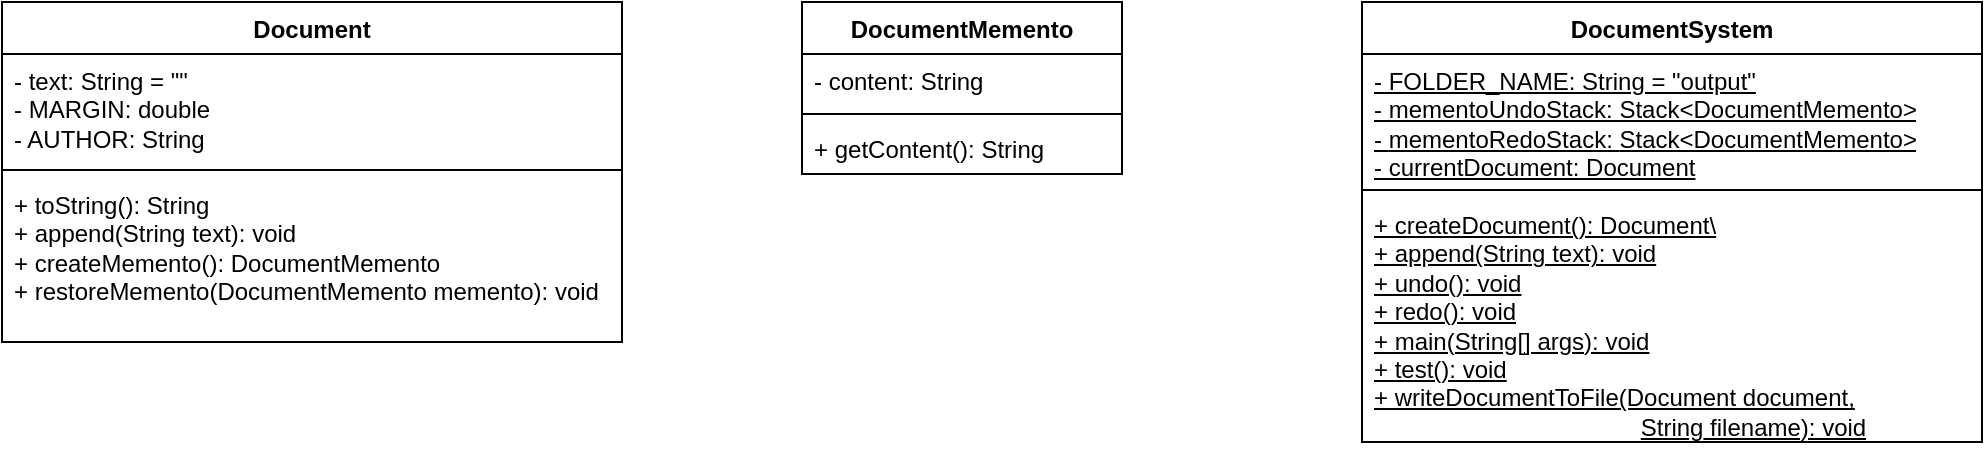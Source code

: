 <mxfile version="24.7.8">
  <diagram id="C5RBs43oDa-KdzZeNtuy" name="Page-1">
    <mxGraphModel dx="1432" dy="758" grid="1" gridSize="10" guides="1" tooltips="1" connect="1" arrows="1" fold="1" page="1" pageScale="1" pageWidth="827" pageHeight="1169" math="0" shadow="0">
      <root>
        <mxCell id="WIyWlLk6GJQsqaUBKTNV-0" />
        <mxCell id="WIyWlLk6GJQsqaUBKTNV-1" parent="WIyWlLk6GJQsqaUBKTNV-0" />
        <mxCell id="rKWmMmvDXYoMBtS0ijZ0-0" value="DocumentMemento" style="swimlane;fontStyle=1;align=center;verticalAlign=top;childLayout=stackLayout;horizontal=1;startSize=26;horizontalStack=0;resizeParent=1;resizeParentMax=0;resizeLast=0;collapsible=1;marginBottom=0;whiteSpace=wrap;html=1;" vertex="1" parent="WIyWlLk6GJQsqaUBKTNV-1">
          <mxGeometry x="360" y="160" width="160" height="86" as="geometry" />
        </mxCell>
        <mxCell id="rKWmMmvDXYoMBtS0ijZ0-1" value="- content: String" style="text;strokeColor=none;fillColor=none;align=left;verticalAlign=top;spacingLeft=4;spacingRight=4;overflow=hidden;rotatable=0;points=[[0,0.5],[1,0.5]];portConstraint=eastwest;whiteSpace=wrap;html=1;" vertex="1" parent="rKWmMmvDXYoMBtS0ijZ0-0">
          <mxGeometry y="26" width="160" height="26" as="geometry" />
        </mxCell>
        <mxCell id="rKWmMmvDXYoMBtS0ijZ0-2" value="" style="line;strokeWidth=1;fillColor=none;align=left;verticalAlign=middle;spacingTop=-1;spacingLeft=3;spacingRight=3;rotatable=0;labelPosition=right;points=[];portConstraint=eastwest;strokeColor=inherit;" vertex="1" parent="rKWmMmvDXYoMBtS0ijZ0-0">
          <mxGeometry y="52" width="160" height="8" as="geometry" />
        </mxCell>
        <mxCell id="rKWmMmvDXYoMBtS0ijZ0-3" value="+ getContent(): String" style="text;strokeColor=none;fillColor=none;align=left;verticalAlign=top;spacingLeft=4;spacingRight=4;overflow=hidden;rotatable=0;points=[[0,0.5],[1,0.5]];portConstraint=eastwest;whiteSpace=wrap;html=1;" vertex="1" parent="rKWmMmvDXYoMBtS0ijZ0-0">
          <mxGeometry y="60" width="160" height="26" as="geometry" />
        </mxCell>
        <mxCell id="rKWmMmvDXYoMBtS0ijZ0-4" value="Document" style="swimlane;fontStyle=1;align=center;verticalAlign=top;childLayout=stackLayout;horizontal=1;startSize=26;horizontalStack=0;resizeParent=1;resizeParentMax=0;resizeLast=0;collapsible=1;marginBottom=0;whiteSpace=wrap;html=1;" vertex="1" parent="WIyWlLk6GJQsqaUBKTNV-1">
          <mxGeometry x="-40" y="160" width="310" height="170" as="geometry" />
        </mxCell>
        <mxCell id="rKWmMmvDXYoMBtS0ijZ0-5" value="- text: String = &quot;&quot;&lt;div&gt;- MARGIN: double&lt;/div&gt;&lt;div&gt;- AUTHOR: String&lt;/div&gt;" style="text;strokeColor=none;fillColor=none;align=left;verticalAlign=top;spacingLeft=4;spacingRight=4;overflow=hidden;rotatable=0;points=[[0,0.5],[1,0.5]];portConstraint=eastwest;whiteSpace=wrap;html=1;" vertex="1" parent="rKWmMmvDXYoMBtS0ijZ0-4">
          <mxGeometry y="26" width="310" height="54" as="geometry" />
        </mxCell>
        <mxCell id="rKWmMmvDXYoMBtS0ijZ0-6" value="" style="line;strokeWidth=1;fillColor=none;align=left;verticalAlign=middle;spacingTop=-1;spacingLeft=3;spacingRight=3;rotatable=0;labelPosition=right;points=[];portConstraint=eastwest;strokeColor=inherit;" vertex="1" parent="rKWmMmvDXYoMBtS0ijZ0-4">
          <mxGeometry y="80" width="310" height="8" as="geometry" />
        </mxCell>
        <mxCell id="rKWmMmvDXYoMBtS0ijZ0-7" value="+ toString(): String&lt;div&gt;+ append(String text): void&lt;/div&gt;&lt;div&gt;+ createMemento(): DocumentMemento&lt;/div&gt;&lt;div&gt;+ restoreMemento(DocumentMemento memento): void&lt;/div&gt;" style="text;strokeColor=none;fillColor=none;align=left;verticalAlign=top;spacingLeft=4;spacingRight=4;overflow=hidden;rotatable=0;points=[[0,0.5],[1,0.5]];portConstraint=eastwest;whiteSpace=wrap;html=1;" vertex="1" parent="rKWmMmvDXYoMBtS0ijZ0-4">
          <mxGeometry y="88" width="310" height="82" as="geometry" />
        </mxCell>
        <mxCell id="rKWmMmvDXYoMBtS0ijZ0-8" value="DocumentSystem" style="swimlane;fontStyle=1;align=center;verticalAlign=top;childLayout=stackLayout;horizontal=1;startSize=26;horizontalStack=0;resizeParent=1;resizeParentMax=0;resizeLast=0;collapsible=1;marginBottom=0;whiteSpace=wrap;html=1;" vertex="1" parent="WIyWlLk6GJQsqaUBKTNV-1">
          <mxGeometry x="640" y="160" width="310" height="220" as="geometry" />
        </mxCell>
        <mxCell id="rKWmMmvDXYoMBtS0ijZ0-9" value="&lt;u&gt;- FOLDER_NAME: String = &quot;output&quot;&lt;/u&gt;&lt;div&gt;&lt;u&gt;- mementoUndoStack: Stack&amp;lt;DocumentMemento&amp;gt;&lt;/u&gt;&lt;/div&gt;&lt;div&gt;&lt;u&gt;-&amp;nbsp;&lt;span style=&quot;background-color: initial;&quot;&gt;mementoRedoStack:&amp;nbsp;&lt;/span&gt;&lt;span style=&quot;background-color: initial;&quot;&gt;Stack&amp;lt;DocumentMemento&amp;gt;&lt;/span&gt;&lt;/u&gt;&lt;/div&gt;&lt;div&gt;&lt;span style=&quot;background-color: initial;&quot;&gt;&lt;u&gt;- currentDocument: Document&lt;/u&gt;&lt;/span&gt;&lt;/div&gt;&lt;div&gt;&lt;span style=&quot;background-color: initial;&quot;&gt;&lt;br&gt;&lt;/span&gt;&lt;/div&gt;" style="text;strokeColor=none;fillColor=none;align=left;verticalAlign=top;spacingLeft=4;spacingRight=4;overflow=hidden;rotatable=0;points=[[0,0.5],[1,0.5]];portConstraint=eastwest;whiteSpace=wrap;html=1;" vertex="1" parent="rKWmMmvDXYoMBtS0ijZ0-8">
          <mxGeometry y="26" width="310" height="64" as="geometry" />
        </mxCell>
        <mxCell id="rKWmMmvDXYoMBtS0ijZ0-10" value="" style="line;strokeWidth=1;fillColor=none;align=left;verticalAlign=middle;spacingTop=-1;spacingLeft=3;spacingRight=3;rotatable=0;labelPosition=right;points=[];portConstraint=eastwest;strokeColor=inherit;" vertex="1" parent="rKWmMmvDXYoMBtS0ijZ0-8">
          <mxGeometry y="90" width="310" height="8" as="geometry" />
        </mxCell>
        <mxCell id="rKWmMmvDXYoMBtS0ijZ0-11" value="&lt;u&gt;+ createDocument(): Document\&lt;/u&gt;&lt;div&gt;&lt;u&gt;+ append(String text): void&lt;/u&gt;&lt;/div&gt;&lt;div&gt;&lt;u&gt;+ undo(): void&lt;/u&gt;&lt;/div&gt;&lt;div&gt;&lt;u&gt;+ redo(): void&lt;/u&gt;&lt;/div&gt;&lt;div&gt;&lt;u&gt;+ main(String[] args): void&lt;/u&gt;&lt;/div&gt;&lt;div&gt;&lt;u&gt;+ test(): void&lt;/u&gt;&lt;/div&gt;&lt;div&gt;&lt;u&gt;+ writeDocumentToFile(Document document,&lt;/u&gt;&lt;/div&gt;&lt;div&gt;&lt;u&gt;&lt;span style=&quot;white-space: pre;&quot;&gt;&#x9;&lt;/span&gt;&lt;span style=&quot;white-space: pre;&quot;&gt;&#x9;&lt;/span&gt;&lt;span style=&quot;white-space: pre;&quot;&gt;&#x9;&lt;/span&gt;&lt;span style=&quot;white-space: pre;&quot;&gt;&#x9;&lt;span style=&quot;white-space: pre;&quot;&gt;&#x9;&lt;/span&gt;String&lt;/span&gt;&amp;nbsp;filename): void&lt;/u&gt;&lt;br&gt;&lt;/div&gt;" style="text;strokeColor=none;fillColor=none;align=left;verticalAlign=top;spacingLeft=4;spacingRight=4;overflow=hidden;rotatable=0;points=[[0,0.5],[1,0.5]];portConstraint=eastwest;whiteSpace=wrap;html=1;" vertex="1" parent="rKWmMmvDXYoMBtS0ijZ0-8">
          <mxGeometry y="98" width="310" height="122" as="geometry" />
        </mxCell>
      </root>
    </mxGraphModel>
  </diagram>
</mxfile>
